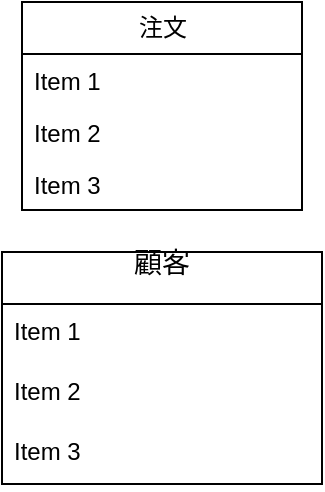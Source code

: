 <mxfile version="26.2.13">
  <diagram name="ページ1" id="_YR1ln_X1w__vMN316ko">
    <mxGraphModel dx="886" dy="795" grid="0" gridSize="10" guides="1" tooltips="1" connect="1" arrows="1" fold="1" page="0" pageScale="1" pageWidth="827" pageHeight="1169" math="0" shadow="0">
      <root>
        <mxCell id="0" />
        <mxCell id="1" parent="0" />
        <mxCell id="xWI8HZOLv3yMx2DOjqTz-1" value="注文" style="swimlane;fontStyle=0;childLayout=stackLayout;horizontal=1;startSize=26;fillColor=none;horizontalStack=0;resizeParent=1;resizeParentMax=0;resizeLast=0;collapsible=1;marginBottom=0;html=1;" vertex="1" parent="1">
          <mxGeometry x="177" y="62" width="140" height="104" as="geometry" />
        </mxCell>
        <mxCell id="xWI8HZOLv3yMx2DOjqTz-2" value="Item 1" style="text;strokeColor=none;fillColor=none;align=left;verticalAlign=top;spacingLeft=4;spacingRight=4;overflow=hidden;rotatable=0;points=[[0,0.5],[1,0.5]];portConstraint=eastwest;whiteSpace=wrap;html=1;" vertex="1" parent="xWI8HZOLv3yMx2DOjqTz-1">
          <mxGeometry y="26" width="140" height="26" as="geometry" />
        </mxCell>
        <mxCell id="xWI8HZOLv3yMx2DOjqTz-3" value="Item 2" style="text;strokeColor=none;fillColor=none;align=left;verticalAlign=top;spacingLeft=4;spacingRight=4;overflow=hidden;rotatable=0;points=[[0,0.5],[1,0.5]];portConstraint=eastwest;whiteSpace=wrap;html=1;" vertex="1" parent="xWI8HZOLv3yMx2DOjqTz-1">
          <mxGeometry y="52" width="140" height="26" as="geometry" />
        </mxCell>
        <mxCell id="xWI8HZOLv3yMx2DOjqTz-4" value="Item 3" style="text;strokeColor=none;fillColor=none;align=left;verticalAlign=top;spacingLeft=4;spacingRight=4;overflow=hidden;rotatable=0;points=[[0,0.5],[1,0.5]];portConstraint=eastwest;whiteSpace=wrap;html=1;" vertex="1" parent="xWI8HZOLv3yMx2DOjqTz-1">
          <mxGeometry y="78" width="140" height="26" as="geometry" />
        </mxCell>
        <mxCell id="xWI8HZOLv3yMx2DOjqTz-5" value="顧客&#xa;" style="swimlane;fontStyle=0;childLayout=stackLayout;horizontal=1;startSize=26;horizontalStack=0;resizeParent=1;resizeParentMax=0;resizeLast=0;collapsible=1;marginBottom=0;align=center;fontSize=14;" vertex="1" parent="1">
          <mxGeometry x="167" y="187" width="160" height="116" as="geometry" />
        </mxCell>
        <mxCell id="xWI8HZOLv3yMx2DOjqTz-6" value="Item 1" style="text;strokeColor=none;fillColor=none;spacingLeft=4;spacingRight=4;overflow=hidden;rotatable=0;points=[[0,0.5],[1,0.5]];portConstraint=eastwest;fontSize=12;whiteSpace=wrap;html=1;" vertex="1" parent="xWI8HZOLv3yMx2DOjqTz-5">
          <mxGeometry y="26" width="160" height="30" as="geometry" />
        </mxCell>
        <mxCell id="xWI8HZOLv3yMx2DOjqTz-7" value="Item 2" style="text;strokeColor=none;fillColor=none;spacingLeft=4;spacingRight=4;overflow=hidden;rotatable=0;points=[[0,0.5],[1,0.5]];portConstraint=eastwest;fontSize=12;whiteSpace=wrap;html=1;" vertex="1" parent="xWI8HZOLv3yMx2DOjqTz-5">
          <mxGeometry y="56" width="160" height="30" as="geometry" />
        </mxCell>
        <mxCell id="xWI8HZOLv3yMx2DOjqTz-8" value="Item 3" style="text;strokeColor=none;fillColor=none;spacingLeft=4;spacingRight=4;overflow=hidden;rotatable=0;points=[[0,0.5],[1,0.5]];portConstraint=eastwest;fontSize=12;whiteSpace=wrap;html=1;" vertex="1" parent="xWI8HZOLv3yMx2DOjqTz-5">
          <mxGeometry y="86" width="160" height="30" as="geometry" />
        </mxCell>
      </root>
    </mxGraphModel>
  </diagram>
</mxfile>
